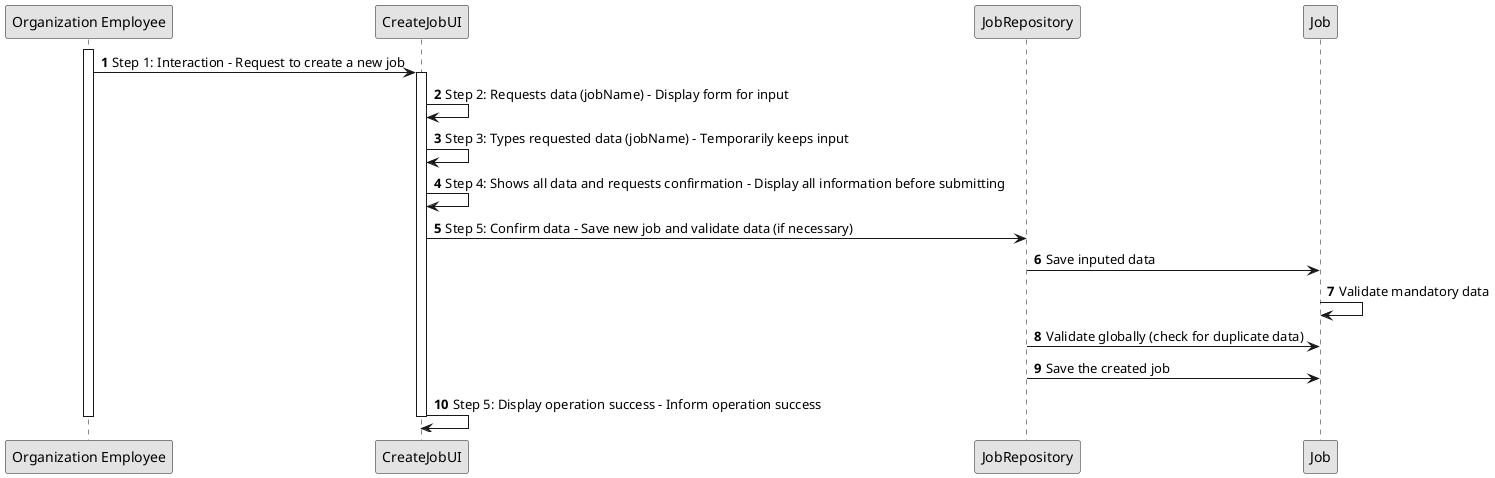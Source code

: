 @startuml
skinparam monochrome true
skinparam packageStyle rectangle
skinparam shadowing false

autonumber

'hide footbox
participant "Organization Employee" as ADM
participant "CreateJobUI" as UI
participant "JobRepository" as Repo
participant "Job" as Job

activate ADM

ADM -> UI : Step 1: Interaction - Request to create a new job
activate UI

UI -> UI : Step 2: Requests data (jobName) - Display form for input
UI -> UI : Step 3: Types requested data (jobName) - Temporarily keeps input
UI -> UI : Step 4: Shows all data and requests confirmation - Display all information before submitting
UI -> Repo : Step 5: Confirm data - Save new job and validate data (if necessary)
Repo -> Job : Save inputed data
Job -> Job : Validate mandatory data
Repo -> Job : Validate globally (check for duplicate data)
Repo -> Job : Save the created job
UI -> UI : Step 5: Display operation success - Inform operation success

deactivate UI
deactivate ADM
@enduml
